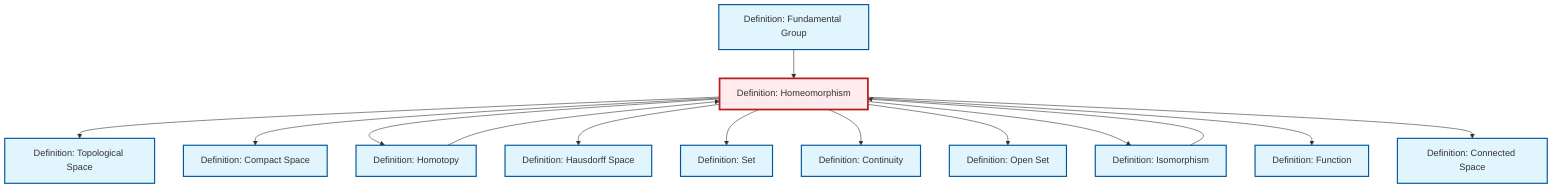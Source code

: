 graph TD
    classDef definition fill:#e1f5fe,stroke:#01579b,stroke-width:2px
    classDef theorem fill:#f3e5f5,stroke:#4a148c,stroke-width:2px
    classDef axiom fill:#fff3e0,stroke:#e65100,stroke-width:2px
    classDef example fill:#e8f5e9,stroke:#1b5e20,stroke-width:2px
    classDef current fill:#ffebee,stroke:#b71c1c,stroke-width:3px
    def-homeomorphism["Definition: Homeomorphism"]:::definition
    def-fundamental-group["Definition: Fundamental Group"]:::definition
    def-homotopy["Definition: Homotopy"]:::definition
    def-connected["Definition: Connected Space"]:::definition
    def-function["Definition: Function"]:::definition
    def-hausdorff["Definition: Hausdorff Space"]:::definition
    def-open-set["Definition: Open Set"]:::definition
    def-compact["Definition: Compact Space"]:::definition
    def-set["Definition: Set"]:::definition
    def-topological-space["Definition: Topological Space"]:::definition
    def-continuity["Definition: Continuity"]:::definition
    def-isomorphism["Definition: Isomorphism"]:::definition
    def-isomorphism --> def-homeomorphism
    def-homeomorphism --> def-topological-space
    def-homeomorphism --> def-compact
    def-homeomorphism --> def-homotopy
    def-homeomorphism --> def-hausdorff
    def-homeomorphism --> def-set
    def-homeomorphism --> def-continuity
    def-homeomorphism --> def-open-set
    def-homeomorphism --> def-isomorphism
    def-fundamental-group --> def-homeomorphism
    def-homotopy --> def-homeomorphism
    def-homeomorphism --> def-function
    def-homeomorphism --> def-connected
    class def-homeomorphism current